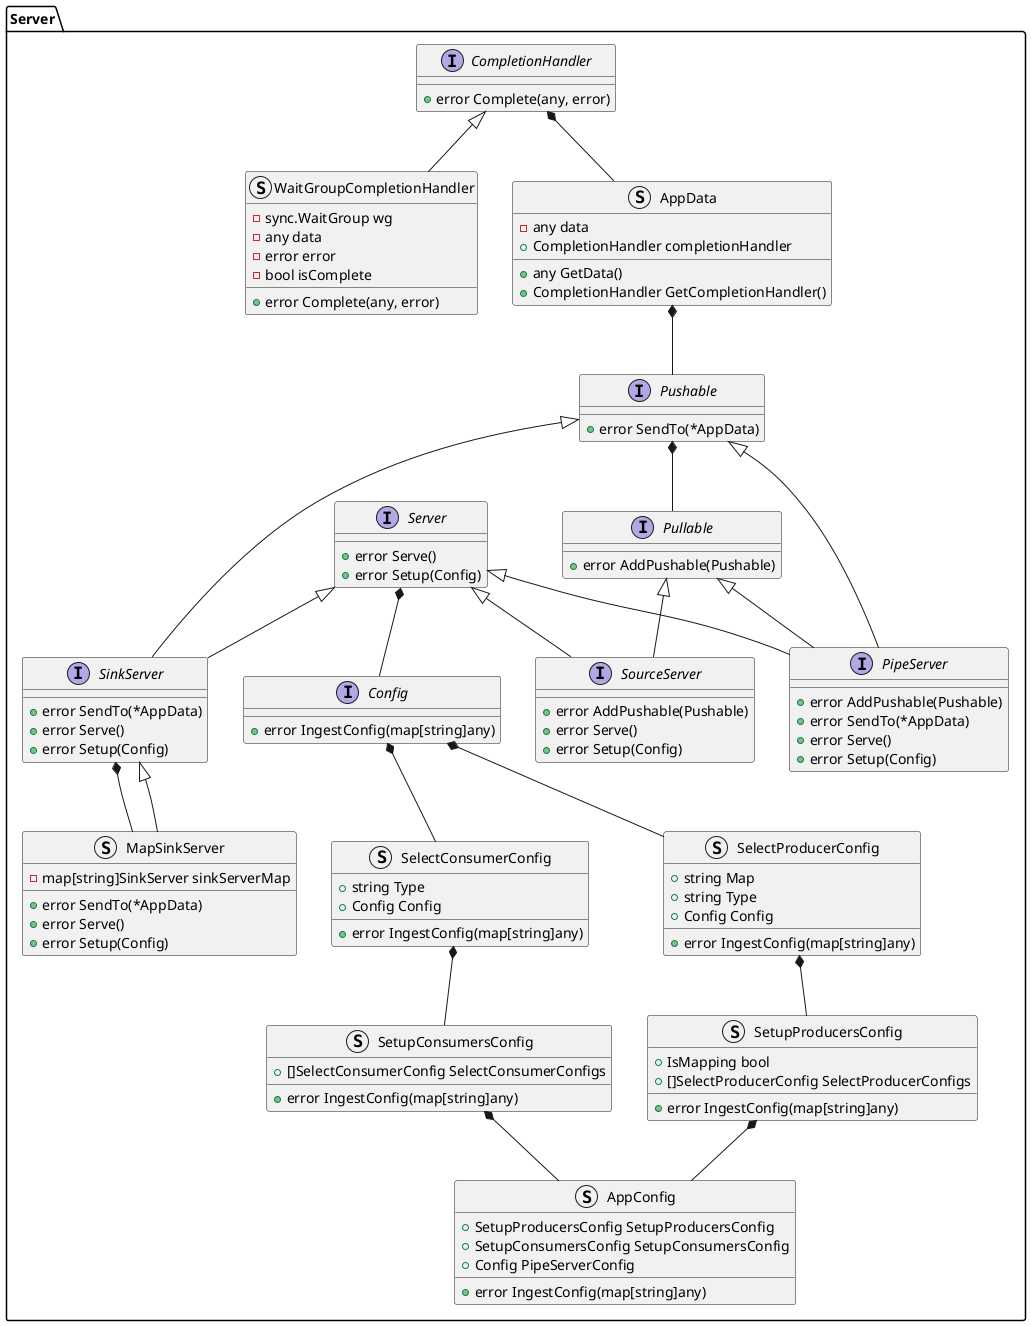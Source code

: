 @startuml
namespace Server {
    interface CompletionHandler {
        +error Complete(any, error)
    }
    struct WaitGroupCompletionHandler {
        -sync.WaitGroup wg
        -any data
        -error error
        -bool isComplete
        +error Complete(any, error)
    }
    struct AppData {
        -any data
        +CompletionHandler completionHandler
        +any GetData()
        +CompletionHandler GetCompletionHandler()
    }
    interface Server {
        +error Serve()
        +error Setup(Config)
    }
    interface Pullable {
        +error AddPushable(Pushable)
    }
    interface Pushable {
        +error SendTo(*AppData)
    }
    interface SourceServer {
        +error AddPushable(Pushable)
        +error Serve()
        +error Setup(Config)
    }
    interface SinkServer {
        +error SendTo(*AppData)
        +error Serve()
        +error Setup(Config)
    }
    interface PipeServer {
        +error AddPushable(Pushable)
        +error SendTo(*AppData)
        +error Serve()
        +error Setup(Config)
    }
    struct MapSinkServer {
        -map[string]SinkServer sinkServerMap
        +error SendTo(*AppData)
        +error Serve()
        +error Setup(Config)
    }
    interface Config {
        +error IngestConfig(map[string]any)
    }
    struct SelectProducerConfig {
        +string Map
        +string Type
        +Config Config
        +error IngestConfig(map[string]any)
    }
    struct SetupProducersConfig {
        +IsMapping bool
        +[]SelectProducerConfig SelectProducerConfigs
        +error IngestConfig(map[string]any)
    }
    struct SelectConsumerConfig {
        +string Type
        +Config Config
        +error IngestConfig(map[string]any)
    }
    struct SetupConsumersConfig {
        +[]SelectConsumerConfig SelectConsumerConfigs
        +error IngestConfig(map[string]any)
    }
    struct AppConfig {
        +SetupProducersConfig SetupProducersConfig
        +SetupConsumersConfig SetupConsumersConfig
        +Config PipeServerConfig
        +error IngestConfig(map[string]any)
    }
}
Server.CompletionHandler <|-- Server.WaitGroupCompletionHandler
Server.CompletionHandler *-- Server.AppData
Server.AppData *-- Server.Pushable
Server.Server <|-- Server.SourceServer
Server.Pushable *-- Server.Pullable
Server.Pullable <|-- Server.SourceServer
Server.Server <|-- Server.SinkServer
Server.Pushable <|-- Server.SinkServer
Server.Pushable <|-- Server.PipeServer
Server.Pullable <|-- Server.PipeServer
Server.Server <|-- Server.PipeServer

Server.SinkServer *-- Server.MapSinkServer
Server.SinkServer <|-- Server.MapSinkServer

Server.Server *-- Server.Config
Server.Config *-- Server.SelectProducerConfig
Server.Config *-- Server.SelectConsumerConfig
Server.SetupProducersConfig *-- Server.AppConfig
Server.SetupConsumersConfig *-- Server.AppConfig
Server.SelectProducerConfig *-- Server.SetupProducersConfig
Server.SelectConsumerConfig *-- Server.SetupConsumersConfig
@enduml